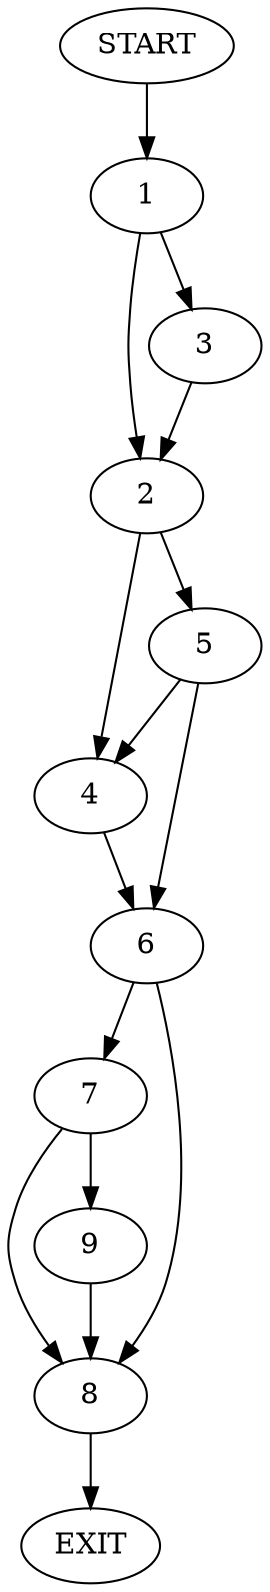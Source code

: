 digraph {
0 [label="START"]
10 [label="EXIT"]
0 -> 1
1 -> 2
1 -> 3
2 -> 4
2 -> 5
3 -> 2
5 -> 4
5 -> 6
4 -> 6
6 -> 7
6 -> 8
8 -> 10
7 -> 9
7 -> 8
9 -> 8
}
